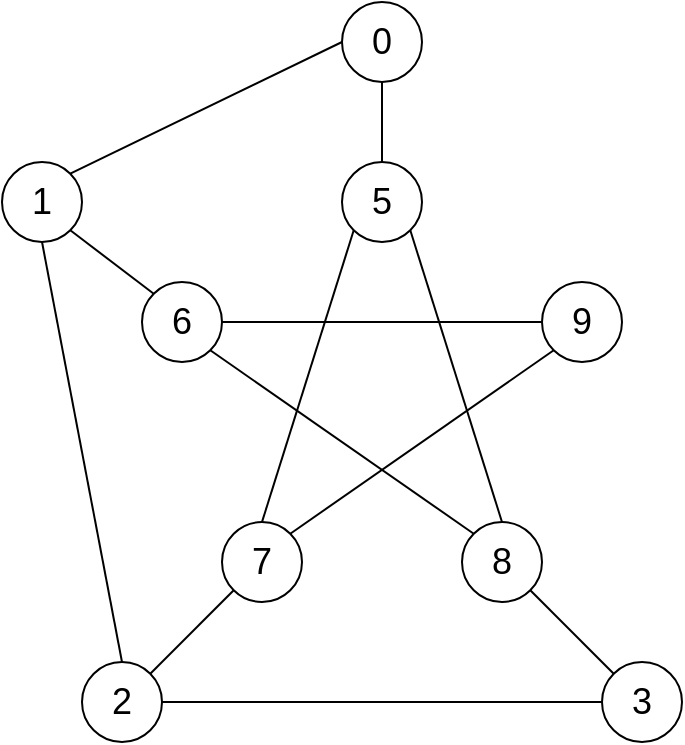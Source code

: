 <mxfile version="12.2.2" type="device" pages="1"><diagram id="-XT6k5oCL7cYjxAzQjyK" name="Page-1"><mxGraphModel dx="1172" dy="601" grid="1" gridSize="10" guides="1" tooltips="1" connect="1" arrows="1" fold="1" page="1" pageScale="1" pageWidth="827" pageHeight="1169" math="0" shadow="0"><root><mxCell id="0"/><mxCell id="1" parent="0"/><mxCell id="FgRtF_WcXAJ4_ExK3RGo-1" value="&lt;font style=&quot;font-size: 18px&quot;&gt;1&lt;/font&gt;" style="ellipse;whiteSpace=wrap;html=1;aspect=fixed;" vertex="1" parent="1"><mxGeometry x="170" y="220" width="40" height="40" as="geometry"/></mxCell><mxCell id="FgRtF_WcXAJ4_ExK3RGo-2" value="&lt;font style=&quot;font-size: 18px&quot;&gt;0&lt;/font&gt;" style="ellipse;whiteSpace=wrap;html=1;aspect=fixed;" vertex="1" parent="1"><mxGeometry x="340" y="140" width="40" height="40" as="geometry"/></mxCell><mxCell id="FgRtF_WcXAJ4_ExK3RGo-3" value="&lt;font style=&quot;font-size: 18px&quot;&gt;8&lt;/font&gt;" style="ellipse;whiteSpace=wrap;html=1;aspect=fixed;" vertex="1" parent="1"><mxGeometry x="400" y="400" width="40" height="40" as="geometry"/></mxCell><mxCell id="FgRtF_WcXAJ4_ExK3RGo-4" value="&lt;font style=&quot;font-size: 18px&quot;&gt;2&lt;/font&gt;" style="ellipse;whiteSpace=wrap;html=1;aspect=fixed;" vertex="1" parent="1"><mxGeometry x="210" y="470" width="40" height="40" as="geometry"/></mxCell><mxCell id="FgRtF_WcXAJ4_ExK3RGo-5" value="&lt;font style=&quot;font-size: 18px&quot;&gt;5&lt;/font&gt;" style="ellipse;whiteSpace=wrap;html=1;aspect=fixed;" vertex="1" parent="1"><mxGeometry x="340" y="220" width="40" height="40" as="geometry"/></mxCell><mxCell id="FgRtF_WcXAJ4_ExK3RGo-6" value="&lt;font style=&quot;font-size: 18px&quot;&gt;7&lt;/font&gt;" style="ellipse;whiteSpace=wrap;html=1;aspect=fixed;" vertex="1" parent="1"><mxGeometry x="280" y="400" width="40" height="40" as="geometry"/></mxCell><mxCell id="FgRtF_WcXAJ4_ExK3RGo-7" value="&lt;font style=&quot;font-size: 18px&quot;&gt;9&lt;/font&gt;" style="ellipse;whiteSpace=wrap;html=1;aspect=fixed;" vertex="1" parent="1"><mxGeometry x="440" y="280" width="40" height="40" as="geometry"/></mxCell><mxCell id="FgRtF_WcXAJ4_ExK3RGo-8" value="&lt;font style=&quot;font-size: 18px&quot;&gt;6&lt;/font&gt;" style="ellipse;whiteSpace=wrap;html=1;aspect=fixed;" vertex="1" parent="1"><mxGeometry x="240" y="280" width="40" height="40" as="geometry"/></mxCell><mxCell id="FgRtF_WcXAJ4_ExK3RGo-10" value="&lt;font style=&quot;font-size: 18px&quot;&gt;3&lt;/font&gt;" style="ellipse;whiteSpace=wrap;html=1;aspect=fixed;" vertex="1" parent="1"><mxGeometry x="470" y="470" width="40" height="40" as="geometry"/></mxCell><mxCell id="FgRtF_WcXAJ4_ExK3RGo-11" value="" style="endArrow=none;html=1;entryX=0;entryY=1;entryDx=0;entryDy=0;exitX=0.5;exitY=0;exitDx=0;exitDy=0;" edge="1" parent="1" source="FgRtF_WcXAJ4_ExK3RGo-6" target="FgRtF_WcXAJ4_ExK3RGo-5"><mxGeometry width="50" height="50" relative="1" as="geometry"><mxPoint x="160" y="590" as="sourcePoint"/><mxPoint x="210" y="540" as="targetPoint"/></mxGeometry></mxCell><mxCell id="FgRtF_WcXAJ4_ExK3RGo-12" value="" style="endArrow=none;html=1;entryX=1;entryY=1;entryDx=0;entryDy=0;exitX=0.5;exitY=0;exitDx=0;exitDy=0;" edge="1" parent="1" source="FgRtF_WcXAJ4_ExK3RGo-3" target="FgRtF_WcXAJ4_ExK3RGo-5"><mxGeometry width="50" height="50" relative="1" as="geometry"><mxPoint x="310" y="410" as="sourcePoint"/><mxPoint x="355.858" y="244.142" as="targetPoint"/></mxGeometry></mxCell><mxCell id="FgRtF_WcXAJ4_ExK3RGo-13" value="" style="endArrow=none;html=1;entryX=0;entryY=0.5;entryDx=0;entryDy=0;exitX=1;exitY=0.5;exitDx=0;exitDy=0;" edge="1" parent="1" source="FgRtF_WcXAJ4_ExK3RGo-8" target="FgRtF_WcXAJ4_ExK3RGo-7"><mxGeometry width="50" height="50" relative="1" as="geometry"><mxPoint x="310" y="410" as="sourcePoint"/><mxPoint x="355.858" y="244.142" as="targetPoint"/></mxGeometry></mxCell><mxCell id="FgRtF_WcXAJ4_ExK3RGo-14" value="" style="endArrow=none;html=1;entryX=1;entryY=1;entryDx=0;entryDy=0;exitX=0;exitY=0;exitDx=0;exitDy=0;" edge="1" parent="1" source="FgRtF_WcXAJ4_ExK3RGo-3" target="FgRtF_WcXAJ4_ExK3RGo-8"><mxGeometry width="50" height="50" relative="1" as="geometry"><mxPoint x="320" y="420" as="sourcePoint"/><mxPoint x="365.858" y="254.142" as="targetPoint"/></mxGeometry></mxCell><mxCell id="FgRtF_WcXAJ4_ExK3RGo-15" value="" style="endArrow=none;html=1;entryX=0;entryY=1;entryDx=0;entryDy=0;exitX=1;exitY=0;exitDx=0;exitDy=0;" edge="1" parent="1" source="FgRtF_WcXAJ4_ExK3RGo-6" target="FgRtF_WcXAJ4_ExK3RGo-7"><mxGeometry width="50" height="50" relative="1" as="geometry"><mxPoint x="415.858" y="415.858" as="sourcePoint"/><mxPoint x="284.142" y="324.142" as="targetPoint"/></mxGeometry></mxCell><mxCell id="FgRtF_WcXAJ4_ExK3RGo-16" value="" style="endArrow=none;html=1;entryX=0.5;entryY=1;entryDx=0;entryDy=0;" edge="1" parent="1" source="FgRtF_WcXAJ4_ExK3RGo-5" target="FgRtF_WcXAJ4_ExK3RGo-2"><mxGeometry width="50" height="50" relative="1" as="geometry"><mxPoint x="160" y="590" as="sourcePoint"/><mxPoint x="210" y="540" as="targetPoint"/></mxGeometry></mxCell><mxCell id="FgRtF_WcXAJ4_ExK3RGo-17" value="" style="endArrow=none;html=1;entryX=1;entryY=1;entryDx=0;entryDy=0;exitX=0;exitY=0;exitDx=0;exitDy=0;" edge="1" parent="1" source="FgRtF_WcXAJ4_ExK3RGo-8" target="FgRtF_WcXAJ4_ExK3RGo-1"><mxGeometry width="50" height="50" relative="1" as="geometry"><mxPoint x="230" y="280" as="sourcePoint"/><mxPoint x="230" y="240" as="targetPoint"/></mxGeometry></mxCell><mxCell id="FgRtF_WcXAJ4_ExK3RGo-18" value="" style="endArrow=none;html=1;entryX=1;entryY=0;entryDx=0;entryDy=0;exitX=0;exitY=1;exitDx=0;exitDy=0;" edge="1" parent="1" source="FgRtF_WcXAJ4_ExK3RGo-6" target="FgRtF_WcXAJ4_ExK3RGo-4"><mxGeometry width="50" height="50" relative="1" as="geometry"><mxPoint x="255.858" y="295.858" as="sourcePoint"/><mxPoint x="214.142" y="264.142" as="targetPoint"/></mxGeometry></mxCell><mxCell id="FgRtF_WcXAJ4_ExK3RGo-19" value="" style="endArrow=none;html=1;entryX=0;entryY=0;entryDx=0;entryDy=0;exitX=1;exitY=1;exitDx=0;exitDy=0;" edge="1" parent="1" source="FgRtF_WcXAJ4_ExK3RGo-3" target="FgRtF_WcXAJ4_ExK3RGo-10"><mxGeometry width="50" height="50" relative="1" as="geometry"><mxPoint x="265.858" y="305.858" as="sourcePoint"/><mxPoint x="224.142" y="274.142" as="targetPoint"/></mxGeometry></mxCell><mxCell id="FgRtF_WcXAJ4_ExK3RGo-20" value="" style="endArrow=none;html=1;entryX=0;entryY=0.5;entryDx=0;entryDy=0;exitX=1;exitY=0;exitDx=0;exitDy=0;" edge="1" parent="1" source="FgRtF_WcXAJ4_ExK3RGo-1" target="FgRtF_WcXAJ4_ExK3RGo-2"><mxGeometry width="50" height="50" relative="1" as="geometry"><mxPoint x="240" y="230" as="sourcePoint"/><mxPoint x="290" y="180" as="targetPoint"/></mxGeometry></mxCell><mxCell id="FgRtF_WcXAJ4_ExK3RGo-21" value="" style="endArrow=none;html=1;entryX=0.5;entryY=0;entryDx=0;entryDy=0;exitX=0.5;exitY=1;exitDx=0;exitDy=0;" edge="1" parent="1" source="FgRtF_WcXAJ4_ExK3RGo-1" target="FgRtF_WcXAJ4_ExK3RGo-4"><mxGeometry width="50" height="50" relative="1" as="geometry"><mxPoint x="214.142" y="235.858" as="sourcePoint"/><mxPoint x="350" y="170" as="targetPoint"/></mxGeometry></mxCell><mxCell id="FgRtF_WcXAJ4_ExK3RGo-22" value="" style="endArrow=none;html=1;entryX=0;entryY=0.5;entryDx=0;entryDy=0;exitX=1;exitY=0.5;exitDx=0;exitDy=0;" edge="1" parent="1" source="FgRtF_WcXAJ4_ExK3RGo-4" target="FgRtF_WcXAJ4_ExK3RGo-10"><mxGeometry width="50" height="50" relative="1" as="geometry"><mxPoint x="224.142" y="245.858" as="sourcePoint"/><mxPoint x="360" y="180" as="targetPoint"/></mxGeometry></mxCell></root></mxGraphModel></diagram></mxfile>